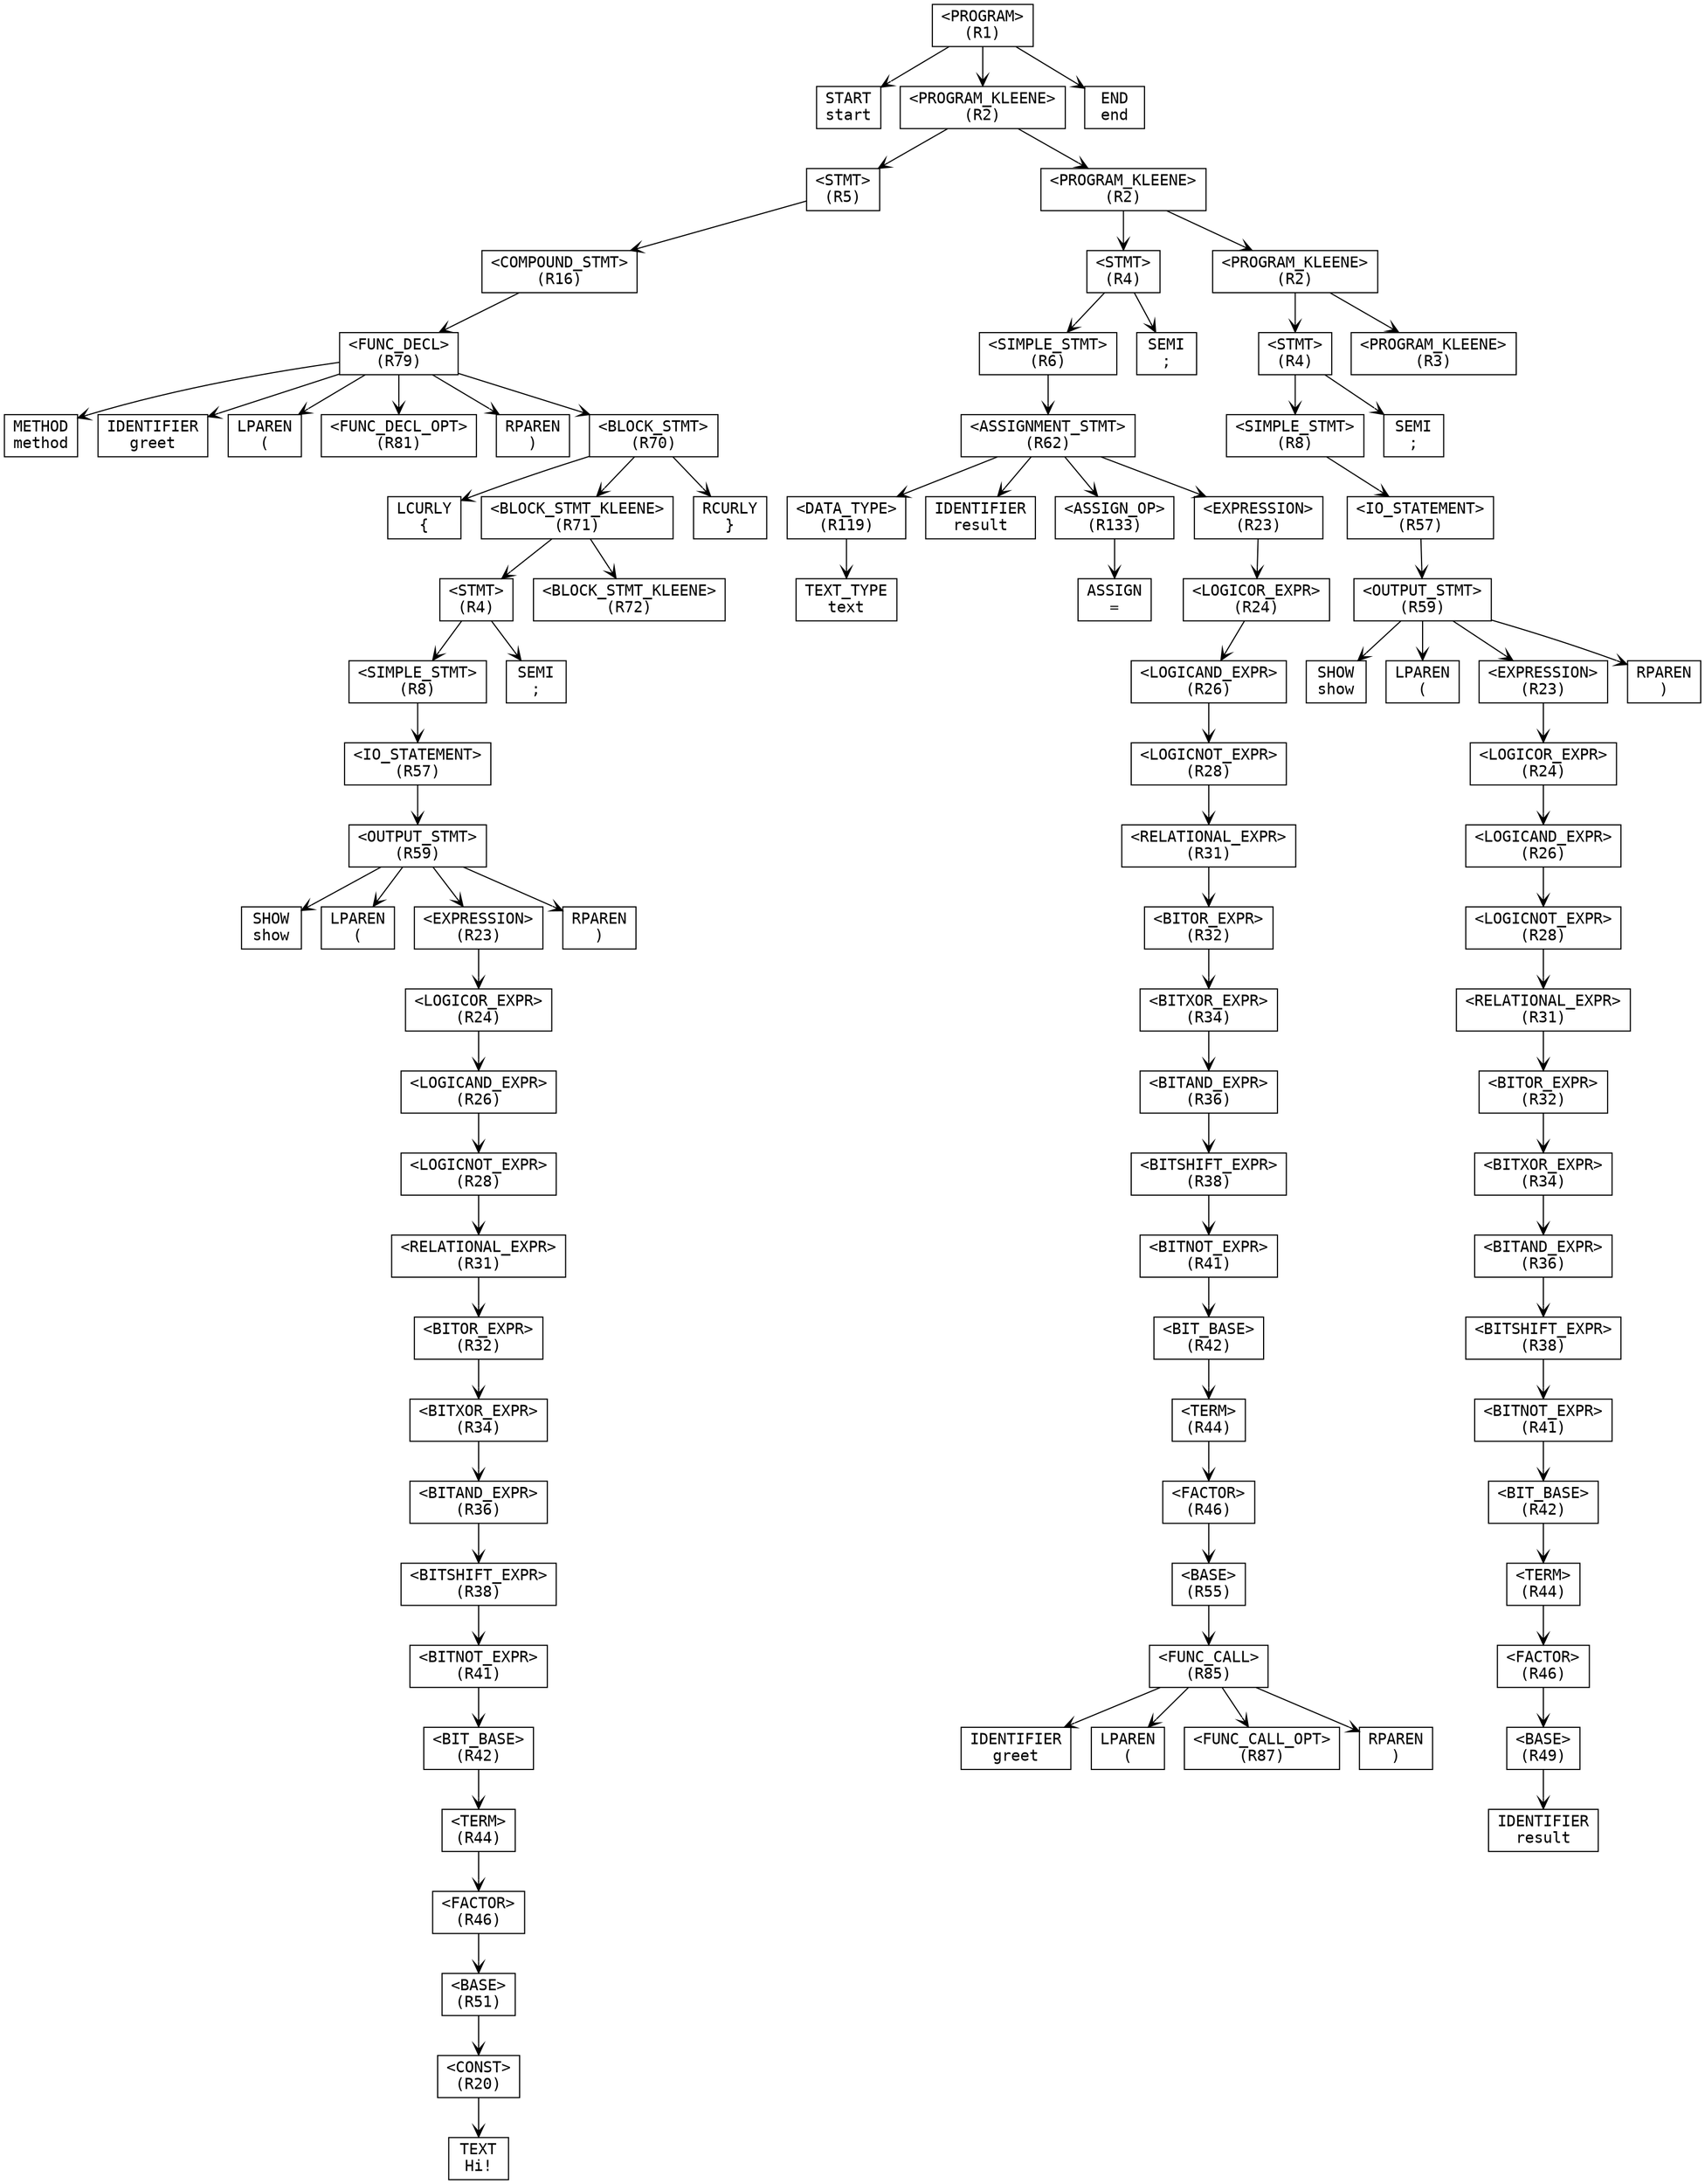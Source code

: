 digraph ParseTree {
  node [shape=box, fontname="Courier"];
  edge [arrowhead=vee];
  n608316716 [label="<PROGRAM>\n(R1)"];
  n1078910404 [label="START\nstart"];
  n608316716 -> n1078910404;
  n941314128 [label="<PROGRAM_KLEENE>\n(R2)"];
  n1092214357 [label="<STMT>\n(R5)"];
  n1504951161 [label="<COMPOUND_STMT>\n(R16)"];
  n1176192157 [label="<FUNC_DECL>\n(R79)"];
  n610276830 [label="METHOD\nmethod"];
  n1176192157 -> n610276830;
  n730106993 [label="IDENTIFIER\ngreet"];
  n1176192157 -> n730106993;
  n1873318411 [label="LPAREN\n("];
  n1176192157 -> n1873318411;
  n1938492623 [label="<FUNC_DECL_OPT>\n(R81)"];
  n1176192157 -> n1938492623;
  n1465985413 [label="RPAREN\n)"];
  n1176192157 -> n1465985413;
  n1485422620 [label="<BLOCK_STMT>\n(R70)"];
  n1939487180 [label="LCURLY\n{"];
  n1485422620 -> n1939487180;
  n1482468868 [label="<BLOCK_STMT_KLEENE>\n(R71)"];
  n103778699 [label="<STMT>\n(R4)"];
  n279978098 [label="<SIMPLE_STMT>\n(R8)"];
  n843460593 [label="<IO_STATEMENT>\n(R57)"];
  n265788211 [label="<OUTPUT_STMT>\n(R59)"];
  n1976445075 [label="SHOW\nshow"];
  n265788211 -> n1976445075;
  n1693197800 [label="LPAREN\n("];
  n265788211 -> n1693197800;
  n1733732131 [label="<EXPRESSION>\n(R23)"];
  n1424729849 [label="<LOGICOR_EXPR>\n(R24)"];
  n1348830791 [label="<LOGICAND_EXPR>\n(R26)"];
  n1428372166 [label="<LOGICNOT_EXPR>\n(R28)"];
  n127852798 [label="<RELATIONAL_EXPR>\n(R31)"];
  n248201882 [label="<BITOR_EXPR>\n(R32)"];
  n1918937786 [label="<BITXOR_EXPR>\n(R34)"];
  n1054427962 [label="<BITAND_EXPR>\n(R36)"];
  n1311823119 [label="<BITSHIFT_EXPR>\n(R38)"];
  n448496065 [label="<BITNOT_EXPR>\n(R41)"];
  n1836703062 [label="<BIT_BASE>\n(R42)"];
  n428723032 [label="<TERM>\n(R44)"];
  n1365114315 [label="<FACTOR>\n(R46)"];
  n397331368 [label="<BASE>\n(R51)"];
  n882784102 [label="<CONST>\n(R20)"];
  n1128201638 [label="TEXT\nHi!"];
  n882784102 -> n1128201638;
  n397331368 -> n882784102;
  n1365114315 -> n397331368;
  n428723032 -> n1365114315;
  n1836703062 -> n428723032;
  n448496065 -> n1836703062;
  n1311823119 -> n448496065;
  n1054427962 -> n1311823119;
  n1918937786 -> n1054427962;
  n248201882 -> n1918937786;
  n127852798 -> n248201882;
  n1428372166 -> n127852798;
  n1348830791 -> n1428372166;
  n1424729849 -> n1348830791;
  n1733732131 -> n1424729849;
  n265788211 -> n1733732131;
  n2100556719 [label="RPAREN\n)"];
  n265788211 -> n2100556719;
  n843460593 -> n265788211;
  n279978098 -> n843460593;
  n103778699 -> n279978098;
  n480347178 [label="SEMI\n;"];
  n103778699 -> n480347178;
  n1482468868 -> n103778699;
  n1505863135 [label="<BLOCK_STMT_KLEENE>\n(R72)"];
  n1482468868 -> n1505863135;
  n1485422620 -> n1482468868;
  n1831252108 [label="RCURLY\n}"];
  n1485422620 -> n1831252108;
  n1176192157 -> n1485422620;
  n1504951161 -> n1176192157;
  n1092214357 -> n1504951161;
  n941314128 -> n1092214357;
  n258643980 [label="<PROGRAM_KLEENE>\n(R2)"];
  n536534303 [label="<STMT>\n(R4)"];
  n1262582882 [label="<SIMPLE_STMT>\n(R6)"];
  n331028310 [label="<ASSIGNMENT_STMT>\n(R62)"];
  n1221220309 [label="<DATA_TYPE>\n(R119)"];
  n26307062 [label="TEXT_TYPE\ntext"];
  n1221220309 -> n26307062;
  n331028310 -> n1221220309;
  n1106487242 [label="IDENTIFIER\nresult"];
  n331028310 -> n1106487242;
  n179902725 [label="<ASSIGN_OP>\n(R133)"];
  n282559352 [label="ASSIGN\n="];
  n179902725 -> n282559352;
  n331028310 -> n179902725;
  n444831309 [label="<EXPRESSION>\n(R23)"];
  n1175629600 [label="<LOGICOR_EXPR>\n(R24)"];
  n69330902 [label="<LOGICAND_EXPR>\n(R26)"];
  n683763817 [label="<LOGICNOT_EXPR>\n(R28)"];
  n787915458 [label="<RELATIONAL_EXPR>\n(R31)"];
  n2102289299 [label="<BITOR_EXPR>\n(R32)"];
  n1985623227 [label="<BITXOR_EXPR>\n(R34)"];
  n1442547769 [label="<BITAND_EXPR>\n(R36)"];
  n1317060854 [label="<BITSHIFT_EXPR>\n(R38)"];
  n1079795790 [label="<BITNOT_EXPR>\n(R41)"];
  n1736731410 [label="<BIT_BASE>\n(R42)"];
  n1849134491 [label="<TERM>\n(R44)"];
  n653813723 [label="<FACTOR>\n(R46)"];
  n92618074 [label="<BASE>\n(R55)"];
  n1100810755 [label="<FUNC_CALL>\n(R85)"];
  n328469758 [label="IDENTIFIER\ngreet"];
  n1100810755 -> n328469758;
  n1983346664 [label="LPAREN\n("];
  n1100810755 -> n1983346664;
  n1526004633 [label="<FUNC_CALL_OPT>\n(R87)"];
  n1100810755 -> n1526004633;
  n1938833366 [label="RPAREN\n)"];
  n1100810755 -> n1938833366;
  n92618074 -> n1100810755;
  n653813723 -> n92618074;
  n1849134491 -> n653813723;
  n1736731410 -> n1849134491;
  n1079795790 -> n1736731410;
  n1317060854 -> n1079795790;
  n1442547769 -> n1317060854;
  n1985623227 -> n1442547769;
  n2102289299 -> n1985623227;
  n787915458 -> n2102289299;
  n683763817 -> n787915458;
  n69330902 -> n683763817;
  n1175629600 -> n69330902;
  n444831309 -> n1175629600;
  n331028310 -> n444831309;
  n1262582882 -> n331028310;
  n536534303 -> n1262582882;
  n1087389350 [label="SEMI\n;"];
  n536534303 -> n1087389350;
  n258643980 -> n536534303;
  n227907939 [label="<PROGRAM_KLEENE>\n(R2)"];
  n1891664763 [label="<STMT>\n(R4)"];
  n39611450 [label="<SIMPLE_STMT>\n(R8)"];
  n1127765977 [label="<IO_STATEMENT>\n(R57)"];
  n1657245788 [label="<OUTPUT_STMT>\n(R59)"];
  n375921700 [label="SHOW\nshow"];
  n1657245788 -> n375921700;
  n1999937391 [label="LPAREN\n("];
  n1657245788 -> n1999937391;
  n1991477455 [label="<EXPRESSION>\n(R23)"];
  n682144565 [label="<LOGICOR_EXPR>\n(R24)"];
  n2121728824 [label="<LOGICAND_EXPR>\n(R26)"];
  n761996414 [label="<LOGICNOT_EXPR>\n(R28)"];
  n1198798060 [label="<RELATIONAL_EXPR>\n(R31)"];
  n707270188 [label="<BITOR_EXPR>\n(R32)"];
  n1820376722 [label="<BITXOR_EXPR>\n(R34)"];
  n406601640 [label="<BITAND_EXPR>\n(R36)"];
  n2114566935 [label="<BITSHIFT_EXPR>\n(R38)"];
  n351947660 [label="<BITNOT_EXPR>\n(R41)"];
  n2103903151 [label="<BIT_BASE>\n(R42)"];
  n73380564 [label="<TERM>\n(R44)"];
  n926773323 [label="<FACTOR>\n(R46)"];
  n1910373131 [label="<BASE>\n(R49)"];
  n887289060 [label="IDENTIFIER\nresult"];
  n1910373131 -> n887289060;
  n926773323 -> n1910373131;
  n73380564 -> n926773323;
  n2103903151 -> n73380564;
  n351947660 -> n2103903151;
  n2114566935 -> n351947660;
  n406601640 -> n2114566935;
  n1820376722 -> n406601640;
  n707270188 -> n1820376722;
  n1198798060 -> n707270188;
  n761996414 -> n1198798060;
  n2121728824 -> n761996414;
  n682144565 -> n2121728824;
  n1991477455 -> n682144565;
  n1657245788 -> n1991477455;
  n1297230270 [label="RPAREN\n)"];
  n1657245788 -> n1297230270;
  n1127765977 -> n1657245788;
  n39611450 -> n1127765977;
  n1891664763 -> n39611450;
  n288470903 [label="SEMI\n;"];
  n1891664763 -> n288470903;
  n227907939 -> n1891664763;
  n262800377 [label="<PROGRAM_KLEENE>\n(R3)"];
  n227907939 -> n262800377;
  n258643980 -> n227907939;
  n941314128 -> n258643980;
  n608316716 -> n941314128;
  n751604540 [label="END\nend"];
  n608316716 -> n751604540;
}